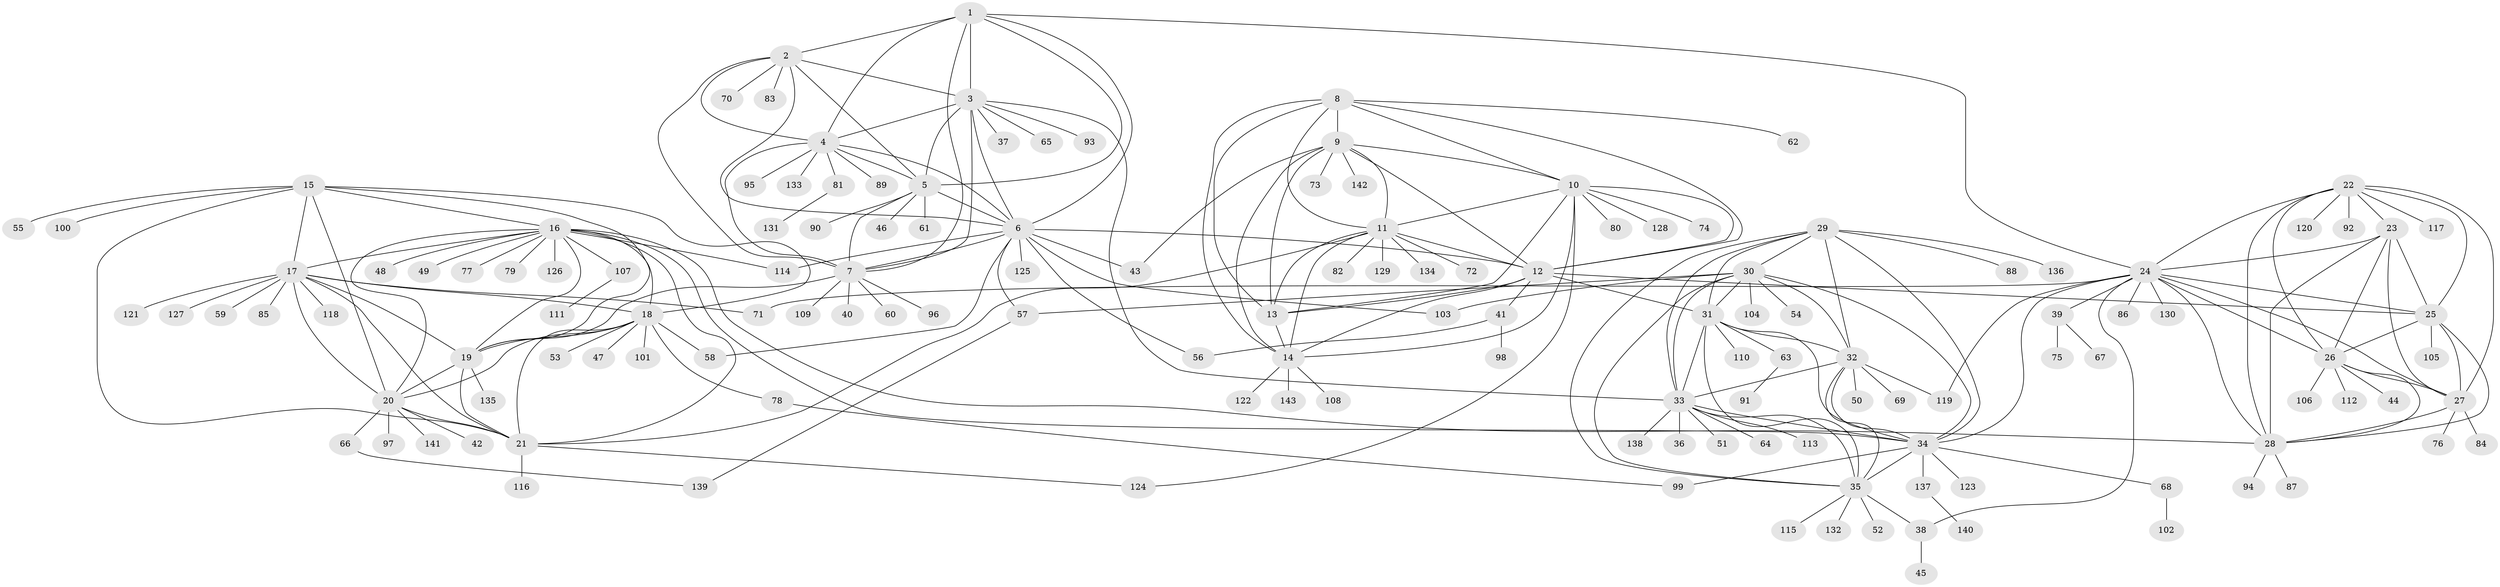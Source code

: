 // Generated by graph-tools (version 1.1) at 2025/37/03/09/25 02:37:39]
// undirected, 143 vertices, 235 edges
graph export_dot {
graph [start="1"]
  node [color=gray90,style=filled];
  1;
  2;
  3;
  4;
  5;
  6;
  7;
  8;
  9;
  10;
  11;
  12;
  13;
  14;
  15;
  16;
  17;
  18;
  19;
  20;
  21;
  22;
  23;
  24;
  25;
  26;
  27;
  28;
  29;
  30;
  31;
  32;
  33;
  34;
  35;
  36;
  37;
  38;
  39;
  40;
  41;
  42;
  43;
  44;
  45;
  46;
  47;
  48;
  49;
  50;
  51;
  52;
  53;
  54;
  55;
  56;
  57;
  58;
  59;
  60;
  61;
  62;
  63;
  64;
  65;
  66;
  67;
  68;
  69;
  70;
  71;
  72;
  73;
  74;
  75;
  76;
  77;
  78;
  79;
  80;
  81;
  82;
  83;
  84;
  85;
  86;
  87;
  88;
  89;
  90;
  91;
  92;
  93;
  94;
  95;
  96;
  97;
  98;
  99;
  100;
  101;
  102;
  103;
  104;
  105;
  106;
  107;
  108;
  109;
  110;
  111;
  112;
  113;
  114;
  115;
  116;
  117;
  118;
  119;
  120;
  121;
  122;
  123;
  124;
  125;
  126;
  127;
  128;
  129;
  130;
  131;
  132;
  133;
  134;
  135;
  136;
  137;
  138;
  139;
  140;
  141;
  142;
  143;
  1 -- 2;
  1 -- 3;
  1 -- 4;
  1 -- 5;
  1 -- 6;
  1 -- 7;
  1 -- 24;
  2 -- 3;
  2 -- 4;
  2 -- 5;
  2 -- 6;
  2 -- 7;
  2 -- 70;
  2 -- 83;
  3 -- 4;
  3 -- 5;
  3 -- 6;
  3 -- 7;
  3 -- 33;
  3 -- 37;
  3 -- 65;
  3 -- 93;
  4 -- 5;
  4 -- 6;
  4 -- 7;
  4 -- 81;
  4 -- 89;
  4 -- 95;
  4 -- 133;
  5 -- 6;
  5 -- 7;
  5 -- 46;
  5 -- 61;
  5 -- 90;
  6 -- 7;
  6 -- 12;
  6 -- 43;
  6 -- 56;
  6 -- 57;
  6 -- 58;
  6 -- 103;
  6 -- 114;
  6 -- 125;
  7 -- 19;
  7 -- 40;
  7 -- 60;
  7 -- 96;
  7 -- 109;
  8 -- 9;
  8 -- 10;
  8 -- 11;
  8 -- 12;
  8 -- 13;
  8 -- 14;
  8 -- 62;
  9 -- 10;
  9 -- 11;
  9 -- 12;
  9 -- 13;
  9 -- 14;
  9 -- 43;
  9 -- 73;
  9 -- 142;
  10 -- 11;
  10 -- 12;
  10 -- 13;
  10 -- 14;
  10 -- 74;
  10 -- 80;
  10 -- 124;
  10 -- 128;
  11 -- 12;
  11 -- 13;
  11 -- 14;
  11 -- 21;
  11 -- 72;
  11 -- 82;
  11 -- 129;
  11 -- 134;
  12 -- 13;
  12 -- 14;
  12 -- 25;
  12 -- 31;
  12 -- 41;
  13 -- 14;
  14 -- 108;
  14 -- 122;
  14 -- 143;
  15 -- 16;
  15 -- 17;
  15 -- 18;
  15 -- 19;
  15 -- 20;
  15 -- 21;
  15 -- 55;
  15 -- 100;
  16 -- 17;
  16 -- 18;
  16 -- 19;
  16 -- 20;
  16 -- 21;
  16 -- 28;
  16 -- 34;
  16 -- 48;
  16 -- 49;
  16 -- 77;
  16 -- 79;
  16 -- 107;
  16 -- 114;
  16 -- 126;
  17 -- 18;
  17 -- 19;
  17 -- 20;
  17 -- 21;
  17 -- 59;
  17 -- 71;
  17 -- 85;
  17 -- 118;
  17 -- 121;
  17 -- 127;
  18 -- 19;
  18 -- 20;
  18 -- 21;
  18 -- 47;
  18 -- 53;
  18 -- 58;
  18 -- 78;
  18 -- 101;
  19 -- 20;
  19 -- 21;
  19 -- 135;
  20 -- 21;
  20 -- 42;
  20 -- 66;
  20 -- 97;
  20 -- 141;
  21 -- 116;
  21 -- 124;
  22 -- 23;
  22 -- 24;
  22 -- 25;
  22 -- 26;
  22 -- 27;
  22 -- 28;
  22 -- 92;
  22 -- 117;
  22 -- 120;
  23 -- 24;
  23 -- 25;
  23 -- 26;
  23 -- 27;
  23 -- 28;
  24 -- 25;
  24 -- 26;
  24 -- 27;
  24 -- 28;
  24 -- 34;
  24 -- 38;
  24 -- 39;
  24 -- 71;
  24 -- 86;
  24 -- 119;
  24 -- 130;
  25 -- 26;
  25 -- 27;
  25 -- 28;
  25 -- 105;
  26 -- 27;
  26 -- 28;
  26 -- 44;
  26 -- 106;
  26 -- 112;
  27 -- 28;
  27 -- 76;
  27 -- 84;
  28 -- 87;
  28 -- 94;
  29 -- 30;
  29 -- 31;
  29 -- 32;
  29 -- 33;
  29 -- 34;
  29 -- 35;
  29 -- 88;
  29 -- 136;
  30 -- 31;
  30 -- 32;
  30 -- 33;
  30 -- 34;
  30 -- 35;
  30 -- 54;
  30 -- 57;
  30 -- 103;
  30 -- 104;
  31 -- 32;
  31 -- 33;
  31 -- 34;
  31 -- 35;
  31 -- 63;
  31 -- 110;
  32 -- 33;
  32 -- 34;
  32 -- 35;
  32 -- 50;
  32 -- 69;
  32 -- 119;
  33 -- 34;
  33 -- 35;
  33 -- 36;
  33 -- 51;
  33 -- 64;
  33 -- 113;
  33 -- 138;
  34 -- 35;
  34 -- 68;
  34 -- 99;
  34 -- 123;
  34 -- 137;
  35 -- 38;
  35 -- 52;
  35 -- 115;
  35 -- 132;
  38 -- 45;
  39 -- 67;
  39 -- 75;
  41 -- 56;
  41 -- 98;
  57 -- 139;
  63 -- 91;
  66 -- 139;
  68 -- 102;
  78 -- 99;
  81 -- 131;
  107 -- 111;
  137 -- 140;
}
